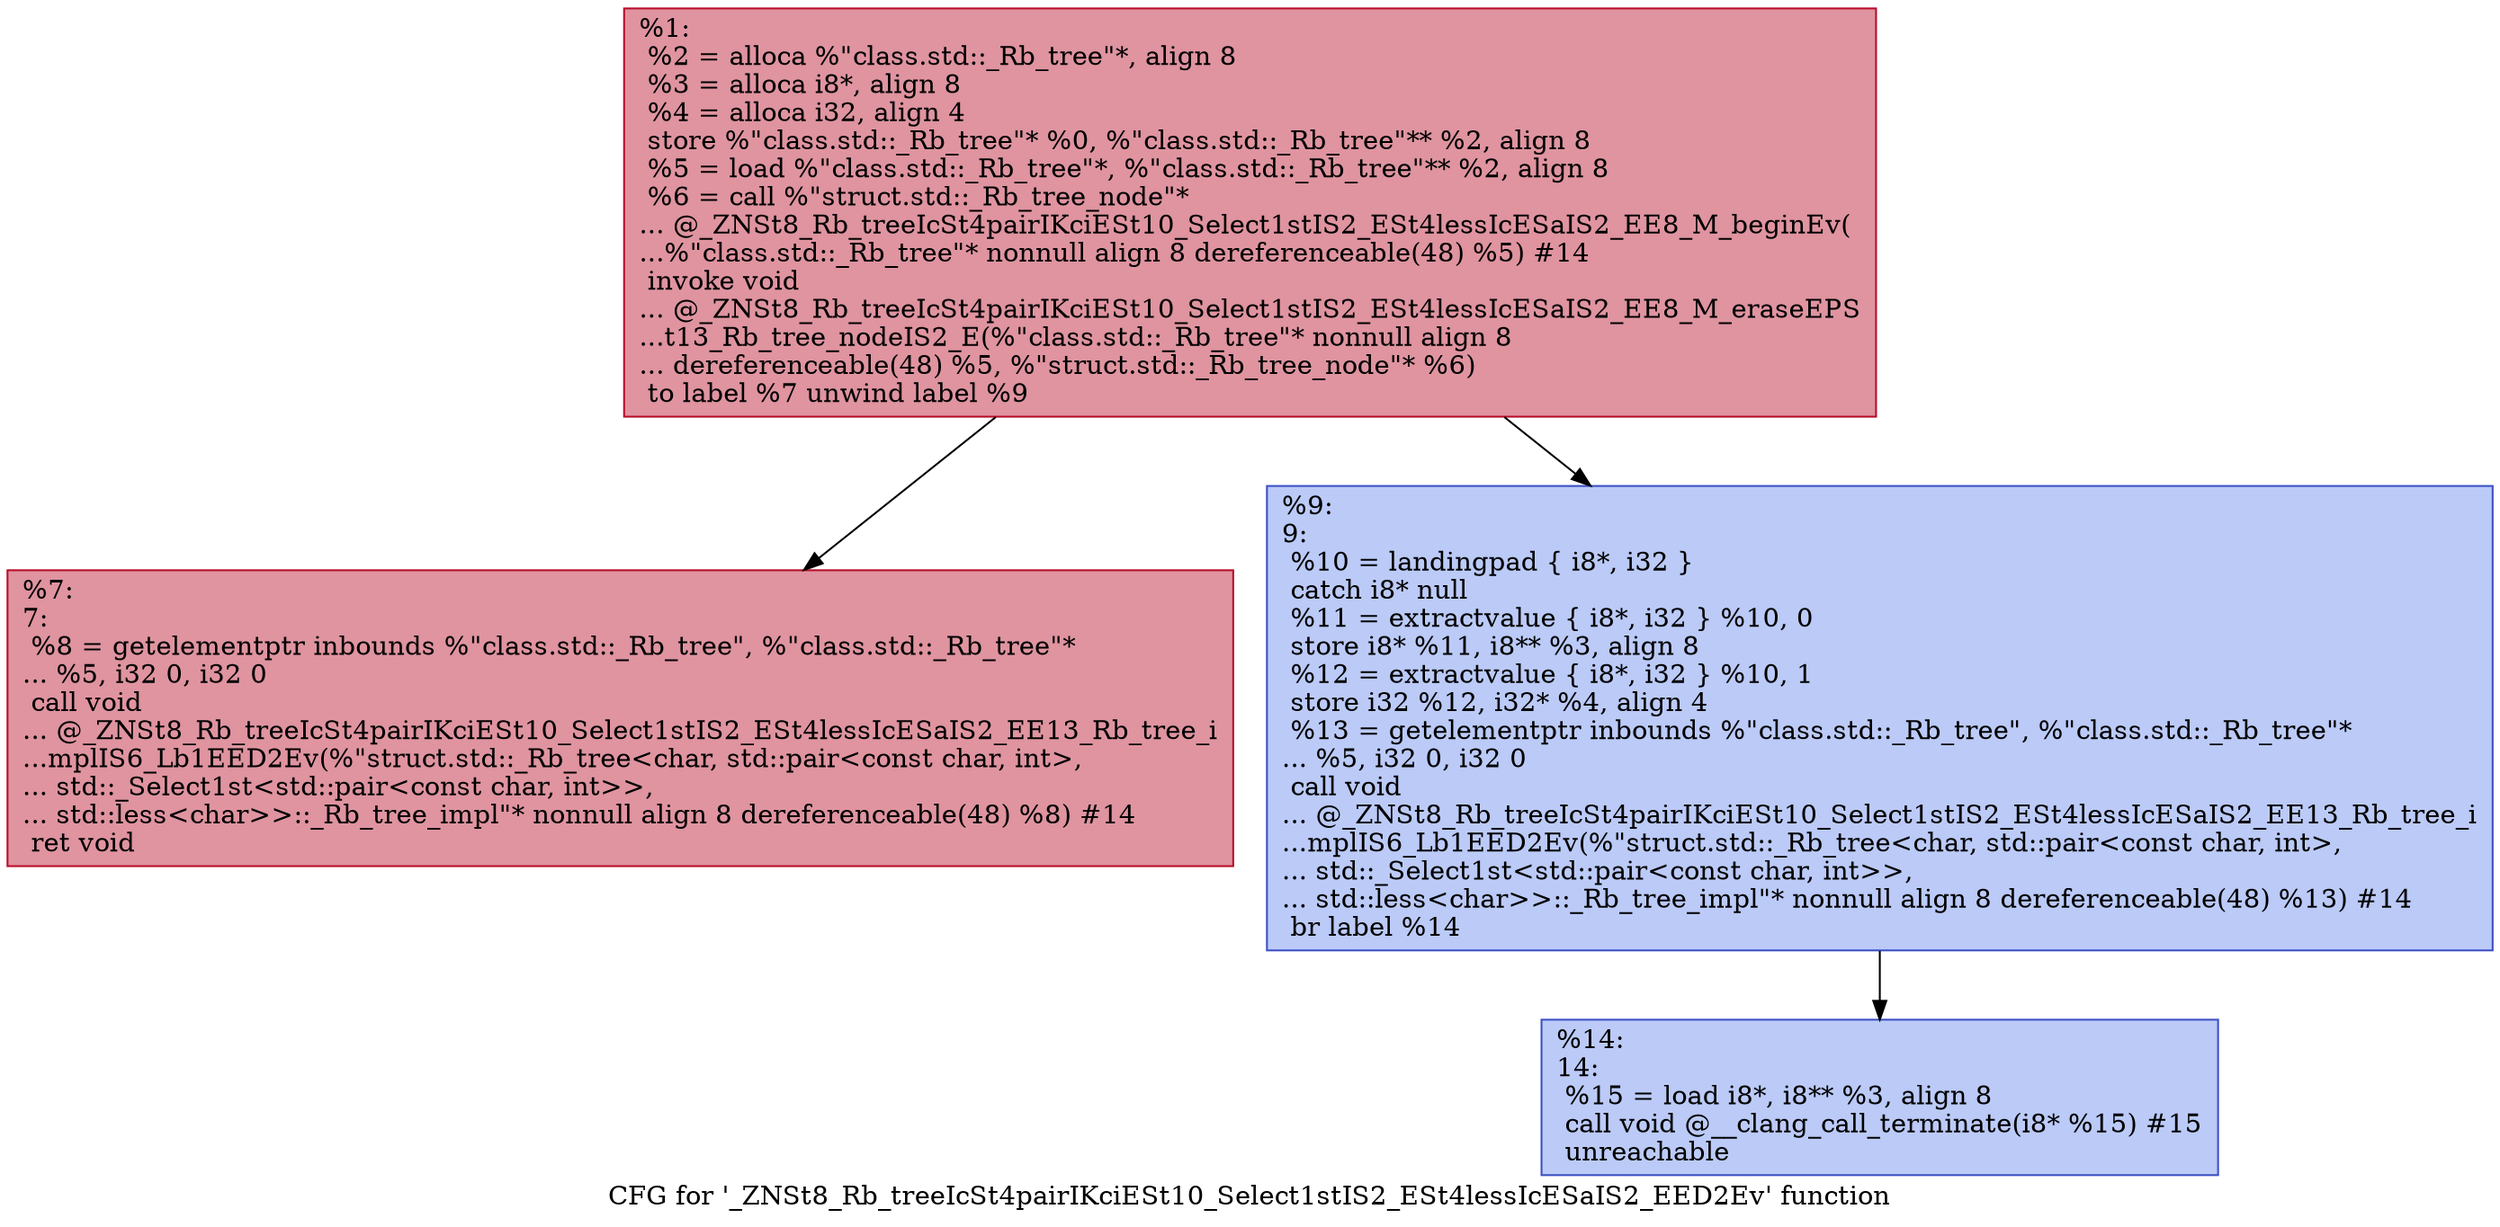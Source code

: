 digraph "CFG for '_ZNSt8_Rb_treeIcSt4pairIKciESt10_Select1stIS2_ESt4lessIcESaIS2_EED2Ev' function" {
	label="CFG for '_ZNSt8_Rb_treeIcSt4pairIKciESt10_Select1stIS2_ESt4lessIcESaIS2_EED2Ev' function";

	Node0x557bfd4fa9e0 [shape=record,color="#b70d28ff", style=filled, fillcolor="#b70d2870",label="{%1:\l  %2 = alloca %\"class.std::_Rb_tree\"*, align 8\l  %3 = alloca i8*, align 8\l  %4 = alloca i32, align 4\l  store %\"class.std::_Rb_tree\"* %0, %\"class.std::_Rb_tree\"** %2, align 8\l  %5 = load %\"class.std::_Rb_tree\"*, %\"class.std::_Rb_tree\"** %2, align 8\l  %6 = call %\"struct.std::_Rb_tree_node\"*\l... @_ZNSt8_Rb_treeIcSt4pairIKciESt10_Select1stIS2_ESt4lessIcESaIS2_EE8_M_beginEv(\l...%\"class.std::_Rb_tree\"* nonnull align 8 dereferenceable(48) %5) #14\l  invoke void\l... @_ZNSt8_Rb_treeIcSt4pairIKciESt10_Select1stIS2_ESt4lessIcESaIS2_EE8_M_eraseEPS\l...t13_Rb_tree_nodeIS2_E(%\"class.std::_Rb_tree\"* nonnull align 8\l... dereferenceable(48) %5, %\"struct.std::_Rb_tree_node\"* %6)\l          to label %7 unwind label %9\l}"];
	Node0x557bfd4fa9e0 -> Node0x557bfd4faf50;
	Node0x557bfd4fa9e0 -> Node0x557bfd4fafa0;
	Node0x557bfd4faf50 [shape=record,color="#b70d28ff", style=filled, fillcolor="#b70d2870",label="{%7:\l7:                                                \l  %8 = getelementptr inbounds %\"class.std::_Rb_tree\", %\"class.std::_Rb_tree\"*\l... %5, i32 0, i32 0\l  call void\l... @_ZNSt8_Rb_treeIcSt4pairIKciESt10_Select1stIS2_ESt4lessIcESaIS2_EE13_Rb_tree_i\l...mplIS6_Lb1EED2Ev(%\"struct.std::_Rb_tree\<char, std::pair\<const char, int\>,\l... std::_Select1st\<std::pair\<const char, int\>\>,\l... std::less\<char\>\>::_Rb_tree_impl\"* nonnull align 8 dereferenceable(48) %8) #14\l  ret void\l}"];
	Node0x557bfd4fafa0 [shape=record,color="#3d50c3ff", style=filled, fillcolor="#6687ed70",label="{%9:\l9:                                                \l  %10 = landingpad \{ i8*, i32 \}\l          catch i8* null\l  %11 = extractvalue \{ i8*, i32 \} %10, 0\l  store i8* %11, i8** %3, align 8\l  %12 = extractvalue \{ i8*, i32 \} %10, 1\l  store i32 %12, i32* %4, align 4\l  %13 = getelementptr inbounds %\"class.std::_Rb_tree\", %\"class.std::_Rb_tree\"*\l... %5, i32 0, i32 0\l  call void\l... @_ZNSt8_Rb_treeIcSt4pairIKciESt10_Select1stIS2_ESt4lessIcESaIS2_EE13_Rb_tree_i\l...mplIS6_Lb1EED2Ev(%\"struct.std::_Rb_tree\<char, std::pair\<const char, int\>,\l... std::_Select1st\<std::pair\<const char, int\>\>,\l... std::less\<char\>\>::_Rb_tree_impl\"* nonnull align 8 dereferenceable(48) %13) #14\l  br label %14\l}"];
	Node0x557bfd4fafa0 -> Node0x557bfd4fbb80;
	Node0x557bfd4fbb80 [shape=record,color="#3d50c3ff", style=filled, fillcolor="#6687ed70",label="{%14:\l14:                                               \l  %15 = load i8*, i8** %3, align 8\l  call void @__clang_call_terminate(i8* %15) #15\l  unreachable\l}"];
}
